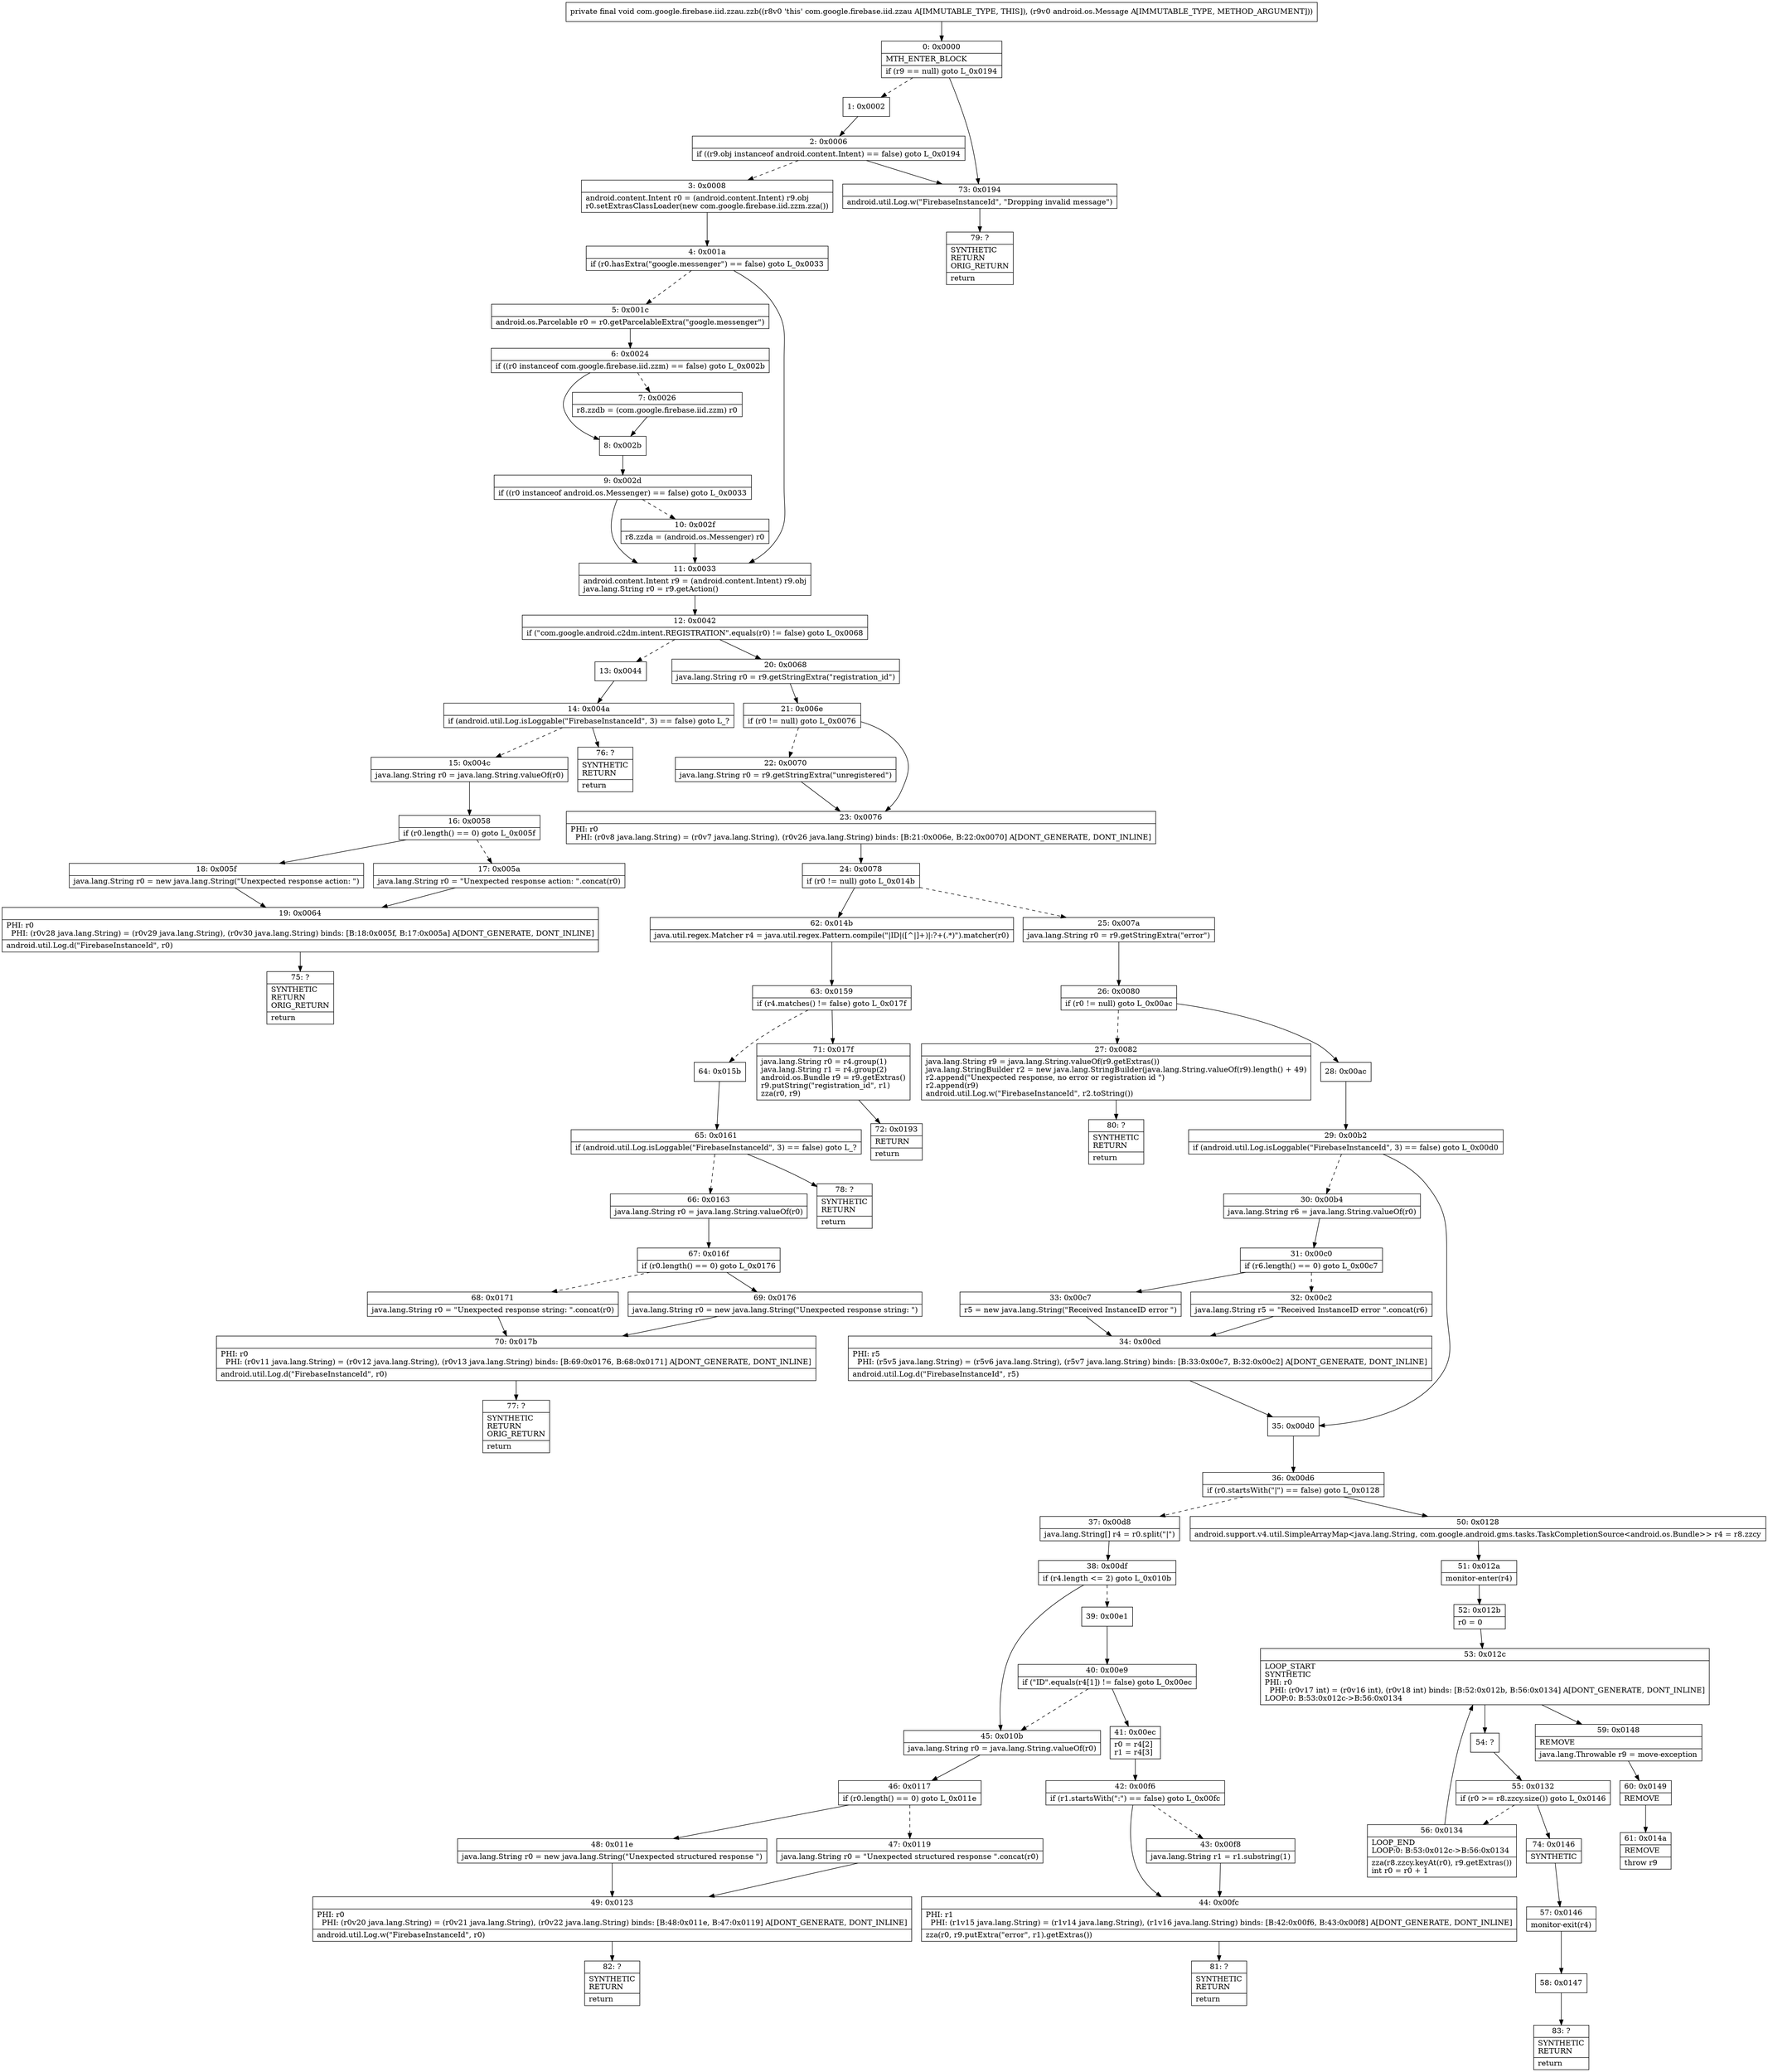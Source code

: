 digraph "CFG forcom.google.firebase.iid.zzau.zzb(Landroid\/os\/Message;)V" {
Node_0 [shape=record,label="{0\:\ 0x0000|MTH_ENTER_BLOCK\l|if (r9 == null) goto L_0x0194\l}"];
Node_1 [shape=record,label="{1\:\ 0x0002}"];
Node_2 [shape=record,label="{2\:\ 0x0006|if ((r9.obj instanceof android.content.Intent) == false) goto L_0x0194\l}"];
Node_3 [shape=record,label="{3\:\ 0x0008|android.content.Intent r0 = (android.content.Intent) r9.obj\lr0.setExtrasClassLoader(new com.google.firebase.iid.zzm.zza())\l}"];
Node_4 [shape=record,label="{4\:\ 0x001a|if (r0.hasExtra(\"google.messenger\") == false) goto L_0x0033\l}"];
Node_5 [shape=record,label="{5\:\ 0x001c|android.os.Parcelable r0 = r0.getParcelableExtra(\"google.messenger\")\l}"];
Node_6 [shape=record,label="{6\:\ 0x0024|if ((r0 instanceof com.google.firebase.iid.zzm) == false) goto L_0x002b\l}"];
Node_7 [shape=record,label="{7\:\ 0x0026|r8.zzdb = (com.google.firebase.iid.zzm) r0\l}"];
Node_8 [shape=record,label="{8\:\ 0x002b}"];
Node_9 [shape=record,label="{9\:\ 0x002d|if ((r0 instanceof android.os.Messenger) == false) goto L_0x0033\l}"];
Node_10 [shape=record,label="{10\:\ 0x002f|r8.zzda = (android.os.Messenger) r0\l}"];
Node_11 [shape=record,label="{11\:\ 0x0033|android.content.Intent r9 = (android.content.Intent) r9.obj\ljava.lang.String r0 = r9.getAction()\l}"];
Node_12 [shape=record,label="{12\:\ 0x0042|if (\"com.google.android.c2dm.intent.REGISTRATION\".equals(r0) != false) goto L_0x0068\l}"];
Node_13 [shape=record,label="{13\:\ 0x0044}"];
Node_14 [shape=record,label="{14\:\ 0x004a|if (android.util.Log.isLoggable(\"FirebaseInstanceId\", 3) == false) goto L_?\l}"];
Node_15 [shape=record,label="{15\:\ 0x004c|java.lang.String r0 = java.lang.String.valueOf(r0)\l}"];
Node_16 [shape=record,label="{16\:\ 0x0058|if (r0.length() == 0) goto L_0x005f\l}"];
Node_17 [shape=record,label="{17\:\ 0x005a|java.lang.String r0 = \"Unexpected response action: \".concat(r0)\l}"];
Node_18 [shape=record,label="{18\:\ 0x005f|java.lang.String r0 = new java.lang.String(\"Unexpected response action: \")\l}"];
Node_19 [shape=record,label="{19\:\ 0x0064|PHI: r0 \l  PHI: (r0v28 java.lang.String) = (r0v29 java.lang.String), (r0v30 java.lang.String) binds: [B:18:0x005f, B:17:0x005a] A[DONT_GENERATE, DONT_INLINE]\l|android.util.Log.d(\"FirebaseInstanceId\", r0)\l}"];
Node_20 [shape=record,label="{20\:\ 0x0068|java.lang.String r0 = r9.getStringExtra(\"registration_id\")\l}"];
Node_21 [shape=record,label="{21\:\ 0x006e|if (r0 != null) goto L_0x0076\l}"];
Node_22 [shape=record,label="{22\:\ 0x0070|java.lang.String r0 = r9.getStringExtra(\"unregistered\")\l}"];
Node_23 [shape=record,label="{23\:\ 0x0076|PHI: r0 \l  PHI: (r0v8 java.lang.String) = (r0v7 java.lang.String), (r0v26 java.lang.String) binds: [B:21:0x006e, B:22:0x0070] A[DONT_GENERATE, DONT_INLINE]\l}"];
Node_24 [shape=record,label="{24\:\ 0x0078|if (r0 != null) goto L_0x014b\l}"];
Node_25 [shape=record,label="{25\:\ 0x007a|java.lang.String r0 = r9.getStringExtra(\"error\")\l}"];
Node_26 [shape=record,label="{26\:\ 0x0080|if (r0 != null) goto L_0x00ac\l}"];
Node_27 [shape=record,label="{27\:\ 0x0082|java.lang.String r9 = java.lang.String.valueOf(r9.getExtras())\ljava.lang.StringBuilder r2 = new java.lang.StringBuilder(java.lang.String.valueOf(r9).length() + 49)\lr2.append(\"Unexpected response, no error or registration id \")\lr2.append(r9)\landroid.util.Log.w(\"FirebaseInstanceId\", r2.toString())\l}"];
Node_28 [shape=record,label="{28\:\ 0x00ac}"];
Node_29 [shape=record,label="{29\:\ 0x00b2|if (android.util.Log.isLoggable(\"FirebaseInstanceId\", 3) == false) goto L_0x00d0\l}"];
Node_30 [shape=record,label="{30\:\ 0x00b4|java.lang.String r6 = java.lang.String.valueOf(r0)\l}"];
Node_31 [shape=record,label="{31\:\ 0x00c0|if (r6.length() == 0) goto L_0x00c7\l}"];
Node_32 [shape=record,label="{32\:\ 0x00c2|java.lang.String r5 = \"Received InstanceID error \".concat(r6)\l}"];
Node_33 [shape=record,label="{33\:\ 0x00c7|r5 = new java.lang.String(\"Received InstanceID error \")\l}"];
Node_34 [shape=record,label="{34\:\ 0x00cd|PHI: r5 \l  PHI: (r5v5 java.lang.String) = (r5v6 java.lang.String), (r5v7 java.lang.String) binds: [B:33:0x00c7, B:32:0x00c2] A[DONT_GENERATE, DONT_INLINE]\l|android.util.Log.d(\"FirebaseInstanceId\", r5)\l}"];
Node_35 [shape=record,label="{35\:\ 0x00d0}"];
Node_36 [shape=record,label="{36\:\ 0x00d6|if (r0.startsWith(\"\|\") == false) goto L_0x0128\l}"];
Node_37 [shape=record,label="{37\:\ 0x00d8|java.lang.String[] r4 = r0.split(\"\|\")\l}"];
Node_38 [shape=record,label="{38\:\ 0x00df|if (r4.length \<= 2) goto L_0x010b\l}"];
Node_39 [shape=record,label="{39\:\ 0x00e1}"];
Node_40 [shape=record,label="{40\:\ 0x00e9|if (\"ID\".equals(r4[1]) != false) goto L_0x00ec\l}"];
Node_41 [shape=record,label="{41\:\ 0x00ec|r0 = r4[2]\lr1 = r4[3]\l}"];
Node_42 [shape=record,label="{42\:\ 0x00f6|if (r1.startsWith(\":\") == false) goto L_0x00fc\l}"];
Node_43 [shape=record,label="{43\:\ 0x00f8|java.lang.String r1 = r1.substring(1)\l}"];
Node_44 [shape=record,label="{44\:\ 0x00fc|PHI: r1 \l  PHI: (r1v15 java.lang.String) = (r1v14 java.lang.String), (r1v16 java.lang.String) binds: [B:42:0x00f6, B:43:0x00f8] A[DONT_GENERATE, DONT_INLINE]\l|zza(r0, r9.putExtra(\"error\", r1).getExtras())\l}"];
Node_45 [shape=record,label="{45\:\ 0x010b|java.lang.String r0 = java.lang.String.valueOf(r0)\l}"];
Node_46 [shape=record,label="{46\:\ 0x0117|if (r0.length() == 0) goto L_0x011e\l}"];
Node_47 [shape=record,label="{47\:\ 0x0119|java.lang.String r0 = \"Unexpected structured response \".concat(r0)\l}"];
Node_48 [shape=record,label="{48\:\ 0x011e|java.lang.String r0 = new java.lang.String(\"Unexpected structured response \")\l}"];
Node_49 [shape=record,label="{49\:\ 0x0123|PHI: r0 \l  PHI: (r0v20 java.lang.String) = (r0v21 java.lang.String), (r0v22 java.lang.String) binds: [B:48:0x011e, B:47:0x0119] A[DONT_GENERATE, DONT_INLINE]\l|android.util.Log.w(\"FirebaseInstanceId\", r0)\l}"];
Node_50 [shape=record,label="{50\:\ 0x0128|android.support.v4.util.SimpleArrayMap\<java.lang.String, com.google.android.gms.tasks.TaskCompletionSource\<android.os.Bundle\>\> r4 = r8.zzcy\l}"];
Node_51 [shape=record,label="{51\:\ 0x012a|monitor\-enter(r4)\l}"];
Node_52 [shape=record,label="{52\:\ 0x012b|r0 = 0\l}"];
Node_53 [shape=record,label="{53\:\ 0x012c|LOOP_START\lSYNTHETIC\lPHI: r0 \l  PHI: (r0v17 int) = (r0v16 int), (r0v18 int) binds: [B:52:0x012b, B:56:0x0134] A[DONT_GENERATE, DONT_INLINE]\lLOOP:0: B:53:0x012c\-\>B:56:0x0134\l}"];
Node_54 [shape=record,label="{54\:\ ?}"];
Node_55 [shape=record,label="{55\:\ 0x0132|if (r0 \>= r8.zzcy.size()) goto L_0x0146\l}"];
Node_56 [shape=record,label="{56\:\ 0x0134|LOOP_END\lLOOP:0: B:53:0x012c\-\>B:56:0x0134\l|zza(r8.zzcy.keyAt(r0), r9.getExtras())\lint r0 = r0 + 1\l}"];
Node_57 [shape=record,label="{57\:\ 0x0146|monitor\-exit(r4)\l}"];
Node_58 [shape=record,label="{58\:\ 0x0147}"];
Node_59 [shape=record,label="{59\:\ 0x0148|REMOVE\l|java.lang.Throwable r9 = move\-exception\l}"];
Node_60 [shape=record,label="{60\:\ 0x0149|REMOVE\l}"];
Node_61 [shape=record,label="{61\:\ 0x014a|REMOVE\l|throw r9\l}"];
Node_62 [shape=record,label="{62\:\ 0x014b|java.util.regex.Matcher r4 = java.util.regex.Pattern.compile(\"\|ID\|([^\|]+)\|:?+(.*)\").matcher(r0)\l}"];
Node_63 [shape=record,label="{63\:\ 0x0159|if (r4.matches() != false) goto L_0x017f\l}"];
Node_64 [shape=record,label="{64\:\ 0x015b}"];
Node_65 [shape=record,label="{65\:\ 0x0161|if (android.util.Log.isLoggable(\"FirebaseInstanceId\", 3) == false) goto L_?\l}"];
Node_66 [shape=record,label="{66\:\ 0x0163|java.lang.String r0 = java.lang.String.valueOf(r0)\l}"];
Node_67 [shape=record,label="{67\:\ 0x016f|if (r0.length() == 0) goto L_0x0176\l}"];
Node_68 [shape=record,label="{68\:\ 0x0171|java.lang.String r0 = \"Unexpected response string: \".concat(r0)\l}"];
Node_69 [shape=record,label="{69\:\ 0x0176|java.lang.String r0 = new java.lang.String(\"Unexpected response string: \")\l}"];
Node_70 [shape=record,label="{70\:\ 0x017b|PHI: r0 \l  PHI: (r0v11 java.lang.String) = (r0v12 java.lang.String), (r0v13 java.lang.String) binds: [B:69:0x0176, B:68:0x0171] A[DONT_GENERATE, DONT_INLINE]\l|android.util.Log.d(\"FirebaseInstanceId\", r0)\l}"];
Node_71 [shape=record,label="{71\:\ 0x017f|java.lang.String r0 = r4.group(1)\ljava.lang.String r1 = r4.group(2)\landroid.os.Bundle r9 = r9.getExtras()\lr9.putString(\"registration_id\", r1)\lzza(r0, r9)\l}"];
Node_72 [shape=record,label="{72\:\ 0x0193|RETURN\l|return\l}"];
Node_73 [shape=record,label="{73\:\ 0x0194|android.util.Log.w(\"FirebaseInstanceId\", \"Dropping invalid message\")\l}"];
Node_74 [shape=record,label="{74\:\ 0x0146|SYNTHETIC\l}"];
Node_75 [shape=record,label="{75\:\ ?|SYNTHETIC\lRETURN\lORIG_RETURN\l|return\l}"];
Node_76 [shape=record,label="{76\:\ ?|SYNTHETIC\lRETURN\l|return\l}"];
Node_77 [shape=record,label="{77\:\ ?|SYNTHETIC\lRETURN\lORIG_RETURN\l|return\l}"];
Node_78 [shape=record,label="{78\:\ ?|SYNTHETIC\lRETURN\l|return\l}"];
Node_79 [shape=record,label="{79\:\ ?|SYNTHETIC\lRETURN\lORIG_RETURN\l|return\l}"];
Node_80 [shape=record,label="{80\:\ ?|SYNTHETIC\lRETURN\l|return\l}"];
Node_81 [shape=record,label="{81\:\ ?|SYNTHETIC\lRETURN\l|return\l}"];
Node_82 [shape=record,label="{82\:\ ?|SYNTHETIC\lRETURN\l|return\l}"];
Node_83 [shape=record,label="{83\:\ ?|SYNTHETIC\lRETURN\l|return\l}"];
MethodNode[shape=record,label="{private final void com.google.firebase.iid.zzau.zzb((r8v0 'this' com.google.firebase.iid.zzau A[IMMUTABLE_TYPE, THIS]), (r9v0 android.os.Message A[IMMUTABLE_TYPE, METHOD_ARGUMENT])) }"];
MethodNode -> Node_0;
Node_0 -> Node_1[style=dashed];
Node_0 -> Node_73;
Node_1 -> Node_2;
Node_2 -> Node_3[style=dashed];
Node_2 -> Node_73;
Node_3 -> Node_4;
Node_4 -> Node_5[style=dashed];
Node_4 -> Node_11;
Node_5 -> Node_6;
Node_6 -> Node_7[style=dashed];
Node_6 -> Node_8;
Node_7 -> Node_8;
Node_8 -> Node_9;
Node_9 -> Node_10[style=dashed];
Node_9 -> Node_11;
Node_10 -> Node_11;
Node_11 -> Node_12;
Node_12 -> Node_13[style=dashed];
Node_12 -> Node_20;
Node_13 -> Node_14;
Node_14 -> Node_15[style=dashed];
Node_14 -> Node_76;
Node_15 -> Node_16;
Node_16 -> Node_17[style=dashed];
Node_16 -> Node_18;
Node_17 -> Node_19;
Node_18 -> Node_19;
Node_19 -> Node_75;
Node_20 -> Node_21;
Node_21 -> Node_22[style=dashed];
Node_21 -> Node_23;
Node_22 -> Node_23;
Node_23 -> Node_24;
Node_24 -> Node_25[style=dashed];
Node_24 -> Node_62;
Node_25 -> Node_26;
Node_26 -> Node_27[style=dashed];
Node_26 -> Node_28;
Node_27 -> Node_80;
Node_28 -> Node_29;
Node_29 -> Node_30[style=dashed];
Node_29 -> Node_35;
Node_30 -> Node_31;
Node_31 -> Node_32[style=dashed];
Node_31 -> Node_33;
Node_32 -> Node_34;
Node_33 -> Node_34;
Node_34 -> Node_35;
Node_35 -> Node_36;
Node_36 -> Node_37[style=dashed];
Node_36 -> Node_50;
Node_37 -> Node_38;
Node_38 -> Node_39[style=dashed];
Node_38 -> Node_45;
Node_39 -> Node_40;
Node_40 -> Node_41;
Node_40 -> Node_45[style=dashed];
Node_41 -> Node_42;
Node_42 -> Node_43[style=dashed];
Node_42 -> Node_44;
Node_43 -> Node_44;
Node_44 -> Node_81;
Node_45 -> Node_46;
Node_46 -> Node_47[style=dashed];
Node_46 -> Node_48;
Node_47 -> Node_49;
Node_48 -> Node_49;
Node_49 -> Node_82;
Node_50 -> Node_51;
Node_51 -> Node_52;
Node_52 -> Node_53;
Node_53 -> Node_54;
Node_53 -> Node_59;
Node_54 -> Node_55;
Node_55 -> Node_56[style=dashed];
Node_55 -> Node_74;
Node_56 -> Node_53;
Node_57 -> Node_58;
Node_58 -> Node_83;
Node_59 -> Node_60;
Node_60 -> Node_61;
Node_62 -> Node_63;
Node_63 -> Node_64[style=dashed];
Node_63 -> Node_71;
Node_64 -> Node_65;
Node_65 -> Node_66[style=dashed];
Node_65 -> Node_78;
Node_66 -> Node_67;
Node_67 -> Node_68[style=dashed];
Node_67 -> Node_69;
Node_68 -> Node_70;
Node_69 -> Node_70;
Node_70 -> Node_77;
Node_71 -> Node_72;
Node_73 -> Node_79;
Node_74 -> Node_57;
}

